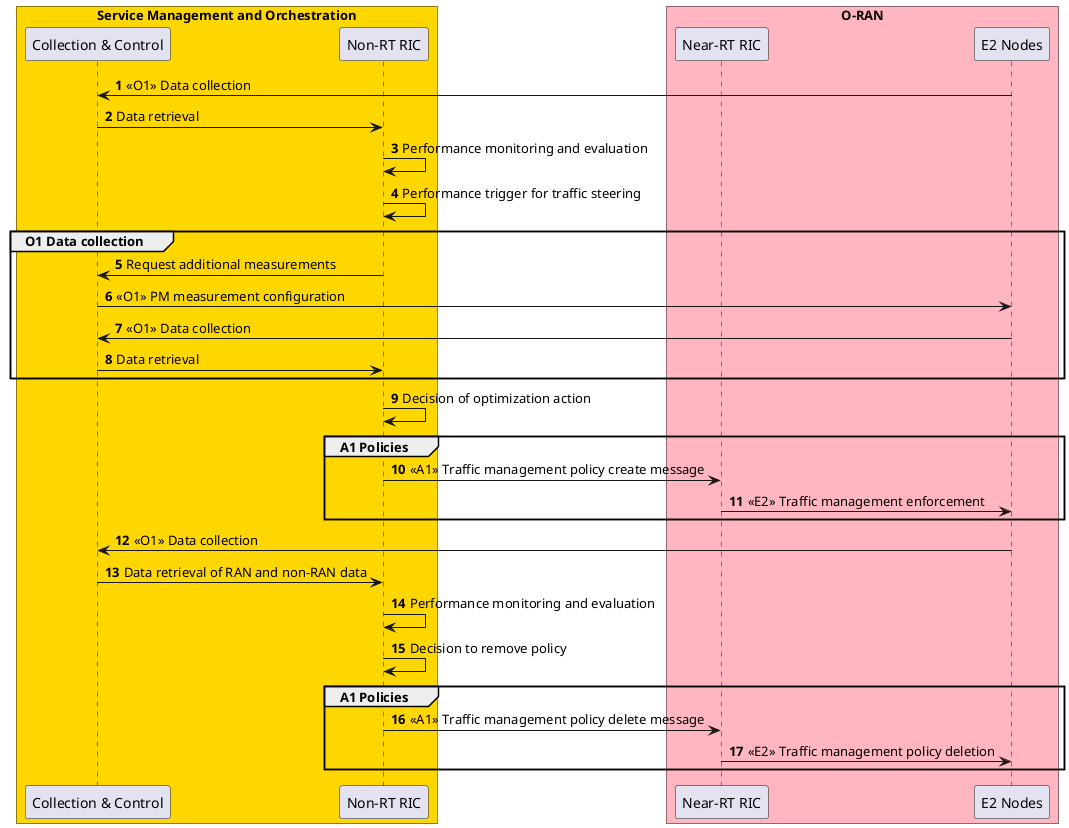 @startuml
skinparam ParticipantPadding 5
skinparam BoxPadding 10
Autonumber

Box “Service Management and Orchestration” #gold
	participant “Collection & Control” as smo
	participant “Non-RT RIC” as non
end box

Box “O-RAN” #lightpink
	participant “Near-RT RIC” as near
	participant “E2 Nodes” as ran
end box

ran -> smo : <<O1>> Data collection
smo -> non : Data retrieval

non -> non : Performance monitoring and evaluation
non -> non : Performance trigger for traffic steering

group O1 Data collection
	non -> smo: Request additional measurements
	smo -> ran: <<O1>> PM measurement configuration
	ran -> smo : <<O1>> Data collection
	smo -> non : Data retrieval
end

non -> non : Decision of optimization action

group A1 Policies
	non -> near : <<A1>> Traffic management policy create message
	near -> ran : <<E2>> Traffic management enforcement
end

ran -> smo : <<O1>> Data collection
smo -> non : Data retrieval of RAN and non-RAN data
non -> non : Performance monitoring and evaluation
non -> non : Decision to remove policy
group A1 Policies
	non -> near : <<A1>> Traffic management policy delete message
	near -> ran : <<E2>> Traffic management policy deletion
end
@enduml
